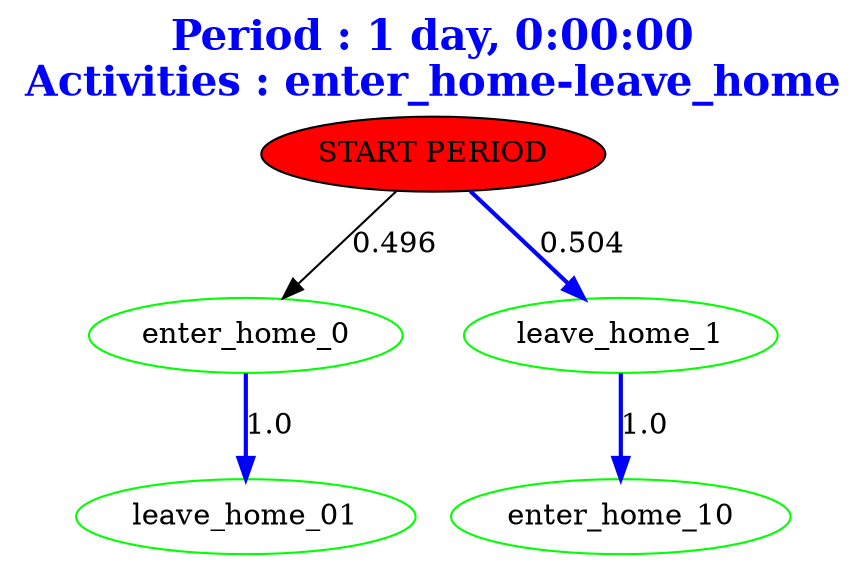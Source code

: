 digraph  {
label="Period : 1 day, 0:00:00\nActivities : enter_home-leave_home\n";
labelloc=t;
fontsize="20 ";
fontcolor=blue;
fontname="times-bold";
"START PERIOD" [color=black, style=filled, fillcolor=red];
enter_home_0 [color=green];
leave_home_1 [color=green];
enter_home_10 [color=green];
leave_home_01 [color=green];
"START PERIOD" -> enter_home_0  [key=0, weight="0.496", penwidth=1, label="0.496", color=black];
"START PERIOD" -> leave_home_1  [key=0, weight="0.504", penwidth=2, label="0.504", color=blue];
enter_home_0 -> leave_home_01  [key=0, weight="1.0", penwidth=2, label="1.0", color=blue];
leave_home_1 -> enter_home_10  [key=0, weight="1.0", penwidth=2, label="1.0", color=blue];
}
